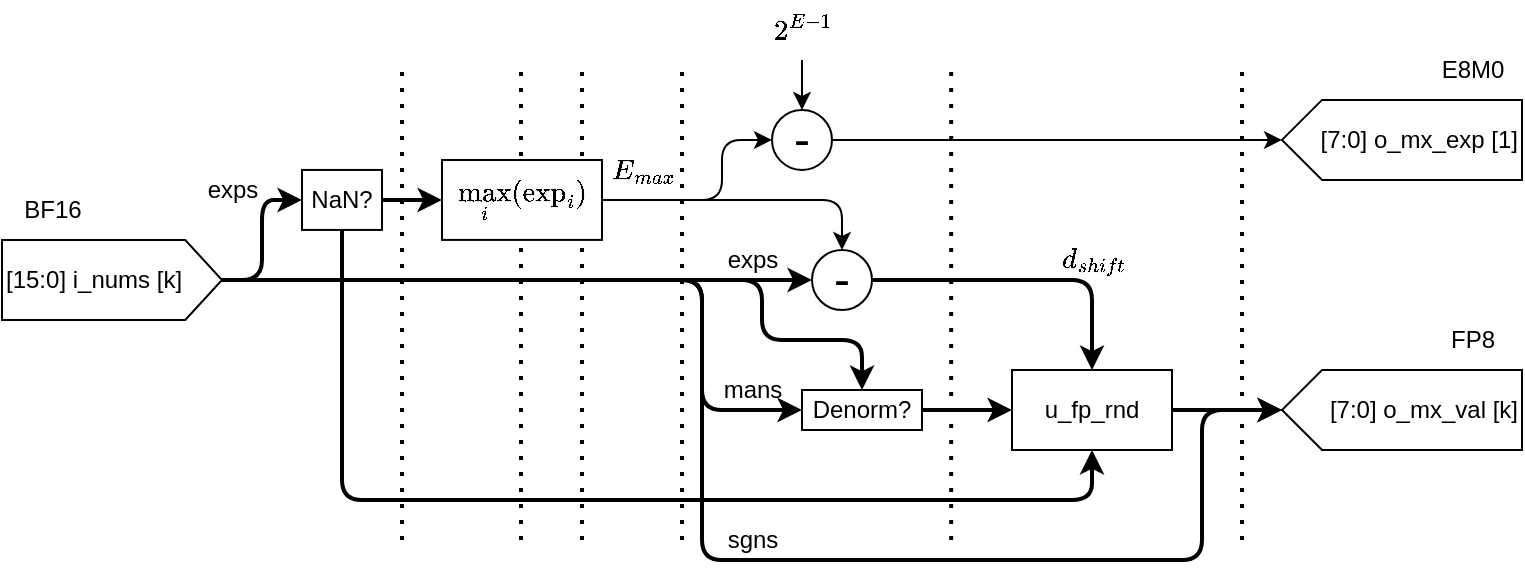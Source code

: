 <mxfile>
    <diagram id="izr5ojlLVmo8zyCvxxbJ" name="Page-1">
        <mxGraphModel dx="781" dy="-137" grid="1" gridSize="10" guides="1" tooltips="1" connect="1" arrows="1" fold="1" page="1" pageScale="1" pageWidth="850" pageHeight="300" math="1" shadow="0">
            <root>
                <mxCell id="0"/>
                <mxCell id="1" parent="0"/>
                <mxCell id="465" value="" style="endArrow=none;dashed=1;html=1;dashPattern=1 3;strokeWidth=2;" edge="1" parent="1">
                    <mxGeometry width="50" height="50" relative="1" as="geometry">
                        <mxPoint x="335" y="878" as="sourcePoint"/>
                        <mxPoint x="335" y="638" as="targetPoint"/>
                    </mxGeometry>
                </mxCell>
                <mxCell id="466" value="" style="endArrow=none;dashed=1;html=1;dashPattern=1 3;strokeWidth=2;" edge="1" parent="1">
                    <mxGeometry width="50" height="50" relative="1" as="geometry">
                        <mxPoint x="304.49" y="878" as="sourcePoint"/>
                        <mxPoint x="304.49" y="638" as="targetPoint"/>
                    </mxGeometry>
                </mxCell>
                <mxCell id="467" value="sgns" style="text;html=1;align=center;verticalAlign=middle;resizable=0;points=[];autosize=1;strokeColor=none;fillColor=none;fontSize=12;" vertex="1" parent="1">
                    <mxGeometry x="395" y="863" width="50" height="30" as="geometry"/>
                </mxCell>
                <mxCell id="468" value="$$E_{max}$$" style="text;html=1;align=center;verticalAlign=middle;resizable=0;points=[];autosize=1;strokeColor=none;fillColor=none;fontSize=12;" vertex="1" parent="1">
                    <mxGeometry x="315" y="678.05" width="100" height="30" as="geometry"/>
                </mxCell>
                <mxCell id="469" value="mans" style="text;html=1;align=center;verticalAlign=middle;resizable=0;points=[];autosize=1;strokeColor=none;fillColor=none;fontSize=12;" vertex="1" parent="1">
                    <mxGeometry x="395" y="788" width="50" height="30" as="geometry"/>
                </mxCell>
                <mxCell id="470" value="BF16" style="text;html=1;align=center;verticalAlign=middle;resizable=0;points=[];autosize=1;strokeColor=none;fillColor=none;" vertex="1" parent="1">
                    <mxGeometry x="45" y="697.95" width="50" height="30" as="geometry"/>
                </mxCell>
                <mxCell id="471" style="edgeStyle=orthogonalEdgeStyle;html=1;strokeWidth=2;entryX=0.5;entryY=1;entryDx=0;entryDy=0;" edge="1" parent="1" source="475" target="478">
                    <mxGeometry relative="1" as="geometry">
                        <Array as="points">
                            <mxPoint x="395" y="748"/>
                            <mxPoint x="395" y="888"/>
                            <mxPoint x="645" y="888"/>
                            <mxPoint x="645" y="813"/>
                        </Array>
                        <mxPoint x="665" y="838" as="targetPoint"/>
                    </mxGeometry>
                </mxCell>
                <mxCell id="472" style="edgeStyle=orthogonalEdgeStyle;html=1;entryX=0;entryY=0.5;entryDx=0;entryDy=0;strokeWidth=2;" edge="1" parent="1" source="475" target="497">
                    <mxGeometry relative="1" as="geometry">
                        <Array as="points">
                            <mxPoint x="175" y="748"/>
                            <mxPoint x="175" y="708"/>
                        </Array>
                    </mxGeometry>
                </mxCell>
                <mxCell id="473" style="edgeStyle=orthogonalEdgeStyle;html=1;entryX=0.5;entryY=0;entryDx=0;entryDy=0;strokeWidth=2;" edge="1" parent="1" source="475" target="503">
                    <mxGeometry relative="1" as="geometry">
                        <Array as="points">
                            <mxPoint x="425" y="748"/>
                            <mxPoint x="425" y="778"/>
                            <mxPoint x="475" y="778"/>
                        </Array>
                    </mxGeometry>
                </mxCell>
                <mxCell id="474" style="edgeStyle=orthogonalEdgeStyle;html=1;entryX=0;entryY=0.5;entryDx=0;entryDy=0;strokeWidth=2;" edge="1" parent="1" source="475" target="503">
                    <mxGeometry relative="1" as="geometry">
                        <Array as="points">
                            <mxPoint x="395" y="748"/>
                            <mxPoint x="395" y="813"/>
                        </Array>
                    </mxGeometry>
                </mxCell>
                <mxCell id="475" value="[15:0] i_nums [k]" style="shape=offPageConnector;whiteSpace=wrap;html=1;rotation=0;direction=north;labelPosition=center;verticalLabelPosition=middle;align=left;verticalAlign=middle;size=0.167;" vertex="1" parent="1">
                    <mxGeometry x="45" y="728" width="110" height="40" as="geometry"/>
                </mxCell>
                <mxCell id="476" style="edgeStyle=orthogonalEdgeStyle;html=1;entryX=0;entryY=0.5;entryDx=0;entryDy=0;fontSize=12;strokeWidth=2;" edge="1" parent="1" target="485">
                    <mxGeometry relative="1" as="geometry">
                        <mxPoint x="510" y="763.05" as="targetPoint"/>
                        <mxPoint x="195" y="748.05" as="sourcePoint"/>
                        <Array as="points">
                            <mxPoint x="265" y="748.05"/>
                            <mxPoint x="265" y="748.05"/>
                        </Array>
                    </mxGeometry>
                </mxCell>
                <mxCell id="477" value="exps" style="text;html=1;align=center;verticalAlign=middle;resizable=0;points=[];autosize=1;strokeColor=none;fillColor=none;fontSize=12;" vertex="1" parent="1">
                    <mxGeometry x="135" y="688.05" width="50" height="30" as="geometry"/>
                </mxCell>
                <mxCell id="478" value="&lt;span style=&quot;text-align: left;&quot;&gt;[7:0] o_mx_val [k]&lt;/span&gt;" style="shape=offPageConnector;whiteSpace=wrap;html=1;rotation=0;direction=south;labelPosition=center;verticalLabelPosition=middle;align=right;verticalAlign=middle;size=0.167;" vertex="1" parent="1">
                    <mxGeometry x="685" y="793" width="120" height="40" as="geometry"/>
                </mxCell>
                <mxCell id="479" value="&lt;span style=&quot;text-align: left;&quot;&gt;[7:0] o_mx_exp [1]&lt;/span&gt;" style="shape=offPageConnector;whiteSpace=wrap;html=1;rotation=0;direction=south;labelPosition=center;verticalLabelPosition=middle;align=right;verticalAlign=middle;size=0.167;" vertex="1" parent="1">
                    <mxGeometry x="685" y="657.95" width="120" height="40" as="geometry"/>
                </mxCell>
                <mxCell id="480" style="edgeStyle=none;html=1;entryX=0.5;entryY=1;entryDx=0;entryDy=0;strokeWidth=2;" edge="1" parent="1" source="481" target="478">
                    <mxGeometry relative="1" as="geometry"/>
                </mxCell>
                <mxCell id="481" value="u_fp_rnd" style="rounded=0;whiteSpace=wrap;html=1;" vertex="1" parent="1">
                    <mxGeometry x="550" y="793" width="80" height="40" as="geometry"/>
                </mxCell>
                <mxCell id="482" value="E8M0" style="text;html=1;align=center;verticalAlign=middle;resizable=0;points=[];autosize=1;strokeColor=none;fillColor=none;fontSize=12;" vertex="1" parent="1">
                    <mxGeometry x="755" y="627.95" width="50" height="30" as="geometry"/>
                </mxCell>
                <mxCell id="483" value="FP8" style="text;html=1;align=center;verticalAlign=middle;resizable=0;points=[];autosize=1;strokeColor=none;fillColor=none;fontSize=12;" vertex="1" parent="1">
                    <mxGeometry x="755" y="763" width="50" height="30" as="geometry"/>
                </mxCell>
                <mxCell id="484" style="edgeStyle=orthogonalEdgeStyle;html=1;entryX=0.5;entryY=0;entryDx=0;entryDy=0;strokeWidth=2;" edge="1" parent="1" source="485" target="481">
                    <mxGeometry relative="1" as="geometry"/>
                </mxCell>
                <mxCell id="485" value="-" style="ellipse;whiteSpace=wrap;html=1;aspect=fixed;fontSize=24;" vertex="1" parent="1">
                    <mxGeometry x="450" y="733" width="30" height="30" as="geometry"/>
                </mxCell>
                <mxCell id="486" value="exps" style="text;html=1;align=center;verticalAlign=middle;resizable=0;points=[];autosize=1;strokeColor=none;fillColor=none;fontSize=12;" vertex="1" parent="1">
                    <mxGeometry x="395" y="722.97" width="50" height="30" as="geometry"/>
                </mxCell>
                <mxCell id="487" value="" style="endArrow=none;dashed=1;html=1;dashPattern=1 3;strokeWidth=2;" edge="1" parent="1">
                    <mxGeometry width="50" height="50" relative="1" as="geometry">
                        <mxPoint x="519.6" y="878" as="sourcePoint"/>
                        <mxPoint x="519.6" y="638" as="targetPoint"/>
                    </mxGeometry>
                </mxCell>
                <mxCell id="488" value="" style="endArrow=none;dashed=1;html=1;dashPattern=1 3;strokeWidth=2;" edge="1" parent="1">
                    <mxGeometry width="50" height="50" relative="1" as="geometry">
                        <mxPoint x="245" y="878" as="sourcePoint"/>
                        <mxPoint x="245" y="638" as="targetPoint"/>
                    </mxGeometry>
                </mxCell>
                <mxCell id="489" value="" style="endArrow=none;dashed=1;html=1;dashPattern=1 3;strokeWidth=2;" edge="1" parent="1">
                    <mxGeometry width="50" height="50" relative="1" as="geometry">
                        <mxPoint x="665" y="878" as="sourcePoint"/>
                        <mxPoint x="665" y="638" as="targetPoint"/>
                    </mxGeometry>
                </mxCell>
                <mxCell id="490" style="edgeStyle=orthogonalEdgeStyle;html=1;strokeWidth=1;entryX=0.5;entryY=1;entryDx=0;entryDy=0;" edge="1" parent="1" source="491" target="479">
                    <mxGeometry relative="1" as="geometry">
                        <mxPoint x="685" y="698" as="targetPoint"/>
                    </mxGeometry>
                </mxCell>
                <mxCell id="491" value="-" style="ellipse;whiteSpace=wrap;html=1;aspect=fixed;fontSize=24;" vertex="1" parent="1">
                    <mxGeometry x="430" y="662.97" width="30" height="30" as="geometry"/>
                </mxCell>
                <mxCell id="492" style="edgeStyle=orthogonalEdgeStyle;html=1;entryX=0.5;entryY=0;entryDx=0;entryDy=0;strokeWidth=1;" edge="1" parent="1" source="493" target="491">
                    <mxGeometry relative="1" as="geometry"/>
                </mxCell>
                <mxCell id="493" value="$$2^{E-1}$$" style="text;html=1;align=center;verticalAlign=middle;resizable=0;points=[];autosize=1;strokeColor=none;fillColor=none;" vertex="1" parent="1">
                    <mxGeometry x="400" y="608" width="90" height="30" as="geometry"/>
                </mxCell>
                <mxCell id="494" value="" style="endArrow=none;dashed=1;html=1;dashPattern=1 3;strokeWidth=2;" edge="1" parent="1">
                    <mxGeometry width="50" height="50" relative="1" as="geometry">
                        <mxPoint x="385" y="878" as="sourcePoint"/>
                        <mxPoint x="385" y="638" as="targetPoint"/>
                    </mxGeometry>
                </mxCell>
                <mxCell id="495" style="edgeStyle=orthogonalEdgeStyle;html=1;entryX=0;entryY=0.5;entryDx=0;entryDy=0;strokeWidth=2;" edge="1" parent="1" source="497" target="500">
                    <mxGeometry relative="1" as="geometry">
                        <Array as="points">
                            <mxPoint x="215" y="708"/>
                        </Array>
                    </mxGeometry>
                </mxCell>
                <mxCell id="496" style="edgeStyle=orthogonalEdgeStyle;html=1;entryX=0.5;entryY=1;entryDx=0;entryDy=0;strokeWidth=2;" edge="1" parent="1" source="497" target="481">
                    <mxGeometry relative="1" as="geometry">
                        <Array as="points">
                            <mxPoint x="215" y="858"/>
                            <mxPoint x="590" y="858"/>
                        </Array>
                    </mxGeometry>
                </mxCell>
                <mxCell id="497" value="NaN?" style="rounded=0;whiteSpace=wrap;html=1;strokeWidth=1;" vertex="1" parent="1">
                    <mxGeometry x="195" y="692.97" width="40" height="30" as="geometry"/>
                </mxCell>
                <mxCell id="498" style="edgeStyle=orthogonalEdgeStyle;html=1;exitX=1;exitY=0.5;exitDx=0;exitDy=0;entryX=0;entryY=0.5;entryDx=0;entryDy=0;" edge="1" parent="1" source="500" target="491">
                    <mxGeometry relative="1" as="geometry">
                        <Array as="points">
                            <mxPoint x="405" y="708"/>
                            <mxPoint x="405" y="678"/>
                        </Array>
                    </mxGeometry>
                </mxCell>
                <mxCell id="499" style="edgeStyle=orthogonalEdgeStyle;html=1;entryX=0.5;entryY=0;entryDx=0;entryDy=0;" edge="1" parent="1" source="500" target="485">
                    <mxGeometry relative="1" as="geometry"/>
                </mxCell>
                <mxCell id="500" value="$$\max_{i} (\text{exp}_i)$$" style="rounded=0;whiteSpace=wrap;html=1;" vertex="1" parent="1">
                    <mxGeometry x="265" y="688" width="80" height="39.95" as="geometry"/>
                </mxCell>
                <mxCell id="501" value="$$d_{shift}$$" style="text;html=1;align=center;verticalAlign=middle;resizable=0;points=[];autosize=1;strokeColor=none;fillColor=none;" vertex="1" parent="1">
                    <mxGeometry x="545" y="722.97" width="90" height="30" as="geometry"/>
                </mxCell>
                <mxCell id="502" style="edgeStyle=orthogonalEdgeStyle;html=1;entryX=0;entryY=0.5;entryDx=0;entryDy=0;strokeWidth=2;" edge="1" parent="1" source="503" target="481">
                    <mxGeometry relative="1" as="geometry"/>
                </mxCell>
                <mxCell id="503" value="Denorm?" style="whiteSpace=wrap;html=1;" vertex="1" parent="1">
                    <mxGeometry x="445" y="803" width="60" height="20" as="geometry"/>
                </mxCell>
            </root>
        </mxGraphModel>
    </diagram>
</mxfile>